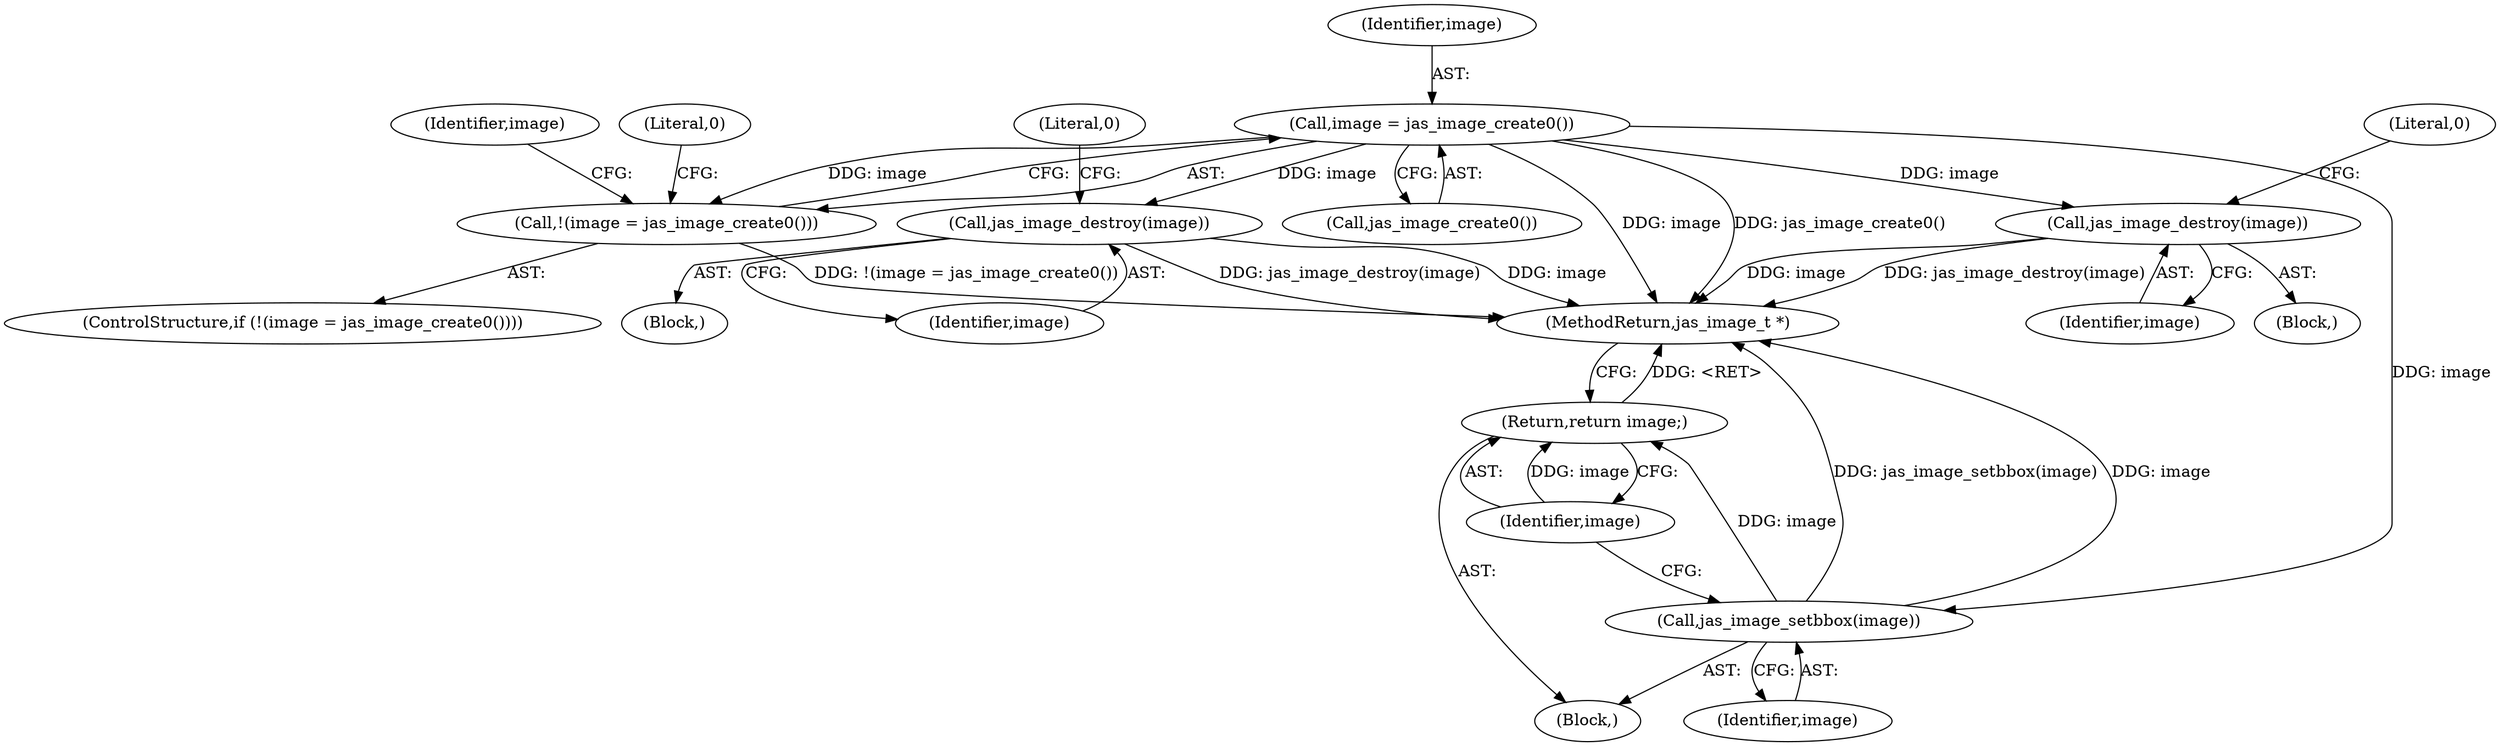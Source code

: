 digraph "1_jasper_d42b2388f7f8e0332c846675133acea151fc557a_12@API" {
"1000119" [label="(Call,image = jas_image_create0())"];
"1000118" [label="(Call,!(image = jas_image_create0()))"];
"1000153" [label="(Call,jas_image_destroy(image))"];
"1000270" [label="(Call,jas_image_destroy(image))"];
"1000278" [label="(Call,jas_image_setbbox(image))"];
"1000280" [label="(Return,return image;)"];
"1000281" [label="(Identifier,image)"];
"1000282" [label="(MethodReturn,jas_image_t *)"];
"1000273" [label="(Literal,0)"];
"1000127" [label="(Identifier,image)"];
"1000269" [label="(Block,)"];
"1000121" [label="(Call,jas_image_create0())"];
"1000124" [label="(Literal,0)"];
"1000152" [label="(Block,)"];
"1000119" [label="(Call,image = jas_image_create0())"];
"1000270" [label="(Call,jas_image_destroy(image))"];
"1000117" [label="(ControlStructure,if (!(image = jas_image_create0())))"];
"1000111" [label="(Block,)"];
"1000118" [label="(Call,!(image = jas_image_create0()))"];
"1000271" [label="(Identifier,image)"];
"1000278" [label="(Call,jas_image_setbbox(image))"];
"1000120" [label="(Identifier,image)"];
"1000156" [label="(Literal,0)"];
"1000279" [label="(Identifier,image)"];
"1000280" [label="(Return,return image;)"];
"1000153" [label="(Call,jas_image_destroy(image))"];
"1000154" [label="(Identifier,image)"];
"1000119" -> "1000118"  [label="AST: "];
"1000119" -> "1000121"  [label="CFG: "];
"1000120" -> "1000119"  [label="AST: "];
"1000121" -> "1000119"  [label="AST: "];
"1000118" -> "1000119"  [label="CFG: "];
"1000119" -> "1000282"  [label="DDG: jas_image_create0()"];
"1000119" -> "1000282"  [label="DDG: image"];
"1000119" -> "1000118"  [label="DDG: image"];
"1000119" -> "1000153"  [label="DDG: image"];
"1000119" -> "1000270"  [label="DDG: image"];
"1000119" -> "1000278"  [label="DDG: image"];
"1000118" -> "1000117"  [label="AST: "];
"1000124" -> "1000118"  [label="CFG: "];
"1000127" -> "1000118"  [label="CFG: "];
"1000118" -> "1000282"  [label="DDG: !(image = jas_image_create0())"];
"1000153" -> "1000152"  [label="AST: "];
"1000153" -> "1000154"  [label="CFG: "];
"1000154" -> "1000153"  [label="AST: "];
"1000156" -> "1000153"  [label="CFG: "];
"1000153" -> "1000282"  [label="DDG: jas_image_destroy(image)"];
"1000153" -> "1000282"  [label="DDG: image"];
"1000270" -> "1000269"  [label="AST: "];
"1000270" -> "1000271"  [label="CFG: "];
"1000271" -> "1000270"  [label="AST: "];
"1000273" -> "1000270"  [label="CFG: "];
"1000270" -> "1000282"  [label="DDG: jas_image_destroy(image)"];
"1000270" -> "1000282"  [label="DDG: image"];
"1000278" -> "1000111"  [label="AST: "];
"1000278" -> "1000279"  [label="CFG: "];
"1000279" -> "1000278"  [label="AST: "];
"1000281" -> "1000278"  [label="CFG: "];
"1000278" -> "1000282"  [label="DDG: jas_image_setbbox(image)"];
"1000278" -> "1000282"  [label="DDG: image"];
"1000278" -> "1000280"  [label="DDG: image"];
"1000280" -> "1000111"  [label="AST: "];
"1000280" -> "1000281"  [label="CFG: "];
"1000281" -> "1000280"  [label="AST: "];
"1000282" -> "1000280"  [label="CFG: "];
"1000280" -> "1000282"  [label="DDG: <RET>"];
"1000281" -> "1000280"  [label="DDG: image"];
}
